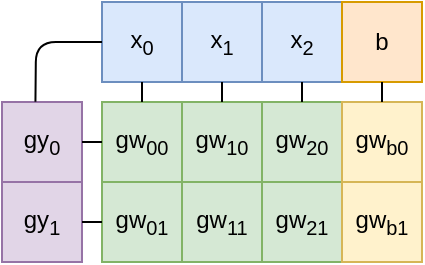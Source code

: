 <mxfile version="12.8.1" type="device"><diagram id="UMXScgQSMYlf2lzcJmPm" name="Page-1"><mxGraphModel dx="1422" dy="764" grid="1" gridSize="10" guides="1" tooltips="1" connect="1" arrows="1" fold="1" page="1" pageScale="1" pageWidth="827" pageHeight="1169" math="0" shadow="0"><root><mxCell id="0"/><mxCell id="1" parent="0"/><mxCell id="4Ah-_bM_cwbZD404Uxb5-3" value="x&lt;sub&gt;0&lt;/sub&gt;" style="rounded=0;whiteSpace=wrap;html=1;fillColor=#dae8fc;strokeColor=#6c8ebf;" parent="1" vertex="1"><mxGeometry x="130" y="80" width="40" height="40" as="geometry"/></mxCell><mxCell id="4Ah-_bM_cwbZD404Uxb5-4" value="x&lt;sub&gt;1&lt;/sub&gt;" style="rounded=0;whiteSpace=wrap;html=1;fillColor=#dae8fc;strokeColor=#6c8ebf;" parent="1" vertex="1"><mxGeometry x="170" y="80" width="40" height="40" as="geometry"/></mxCell><mxCell id="4Ah-_bM_cwbZD404Uxb5-5" value="x&lt;sub&gt;2&lt;/sub&gt;" style="rounded=0;whiteSpace=wrap;html=1;fillColor=#dae8fc;strokeColor=#6c8ebf;" parent="1" vertex="1"><mxGeometry x="210" y="80" width="40" height="40" as="geometry"/></mxCell><mxCell id="4Ah-_bM_cwbZD404Uxb5-7" value="gw&lt;sub&gt;00&lt;/sub&gt;" style="whiteSpace=wrap;html=1;aspect=fixed;fillColor=#d5e8d4;strokeColor=#82b366;" parent="1" vertex="1"><mxGeometry x="130" y="130" width="40" height="40" as="geometry"/></mxCell><mxCell id="4Ah-_bM_cwbZD404Uxb5-8" value="gw&lt;sub&gt;10&lt;/sub&gt;" style="whiteSpace=wrap;html=1;aspect=fixed;fillColor=#d5e8d4;strokeColor=#82b366;" parent="1" vertex="1"><mxGeometry x="170" y="130" width="40" height="40" as="geometry"/></mxCell><mxCell id="4Ah-_bM_cwbZD404Uxb5-9" value="gw&lt;sub&gt;20&lt;/sub&gt;" style="whiteSpace=wrap;html=1;aspect=fixed;fillColor=#d5e8d4;strokeColor=#82b366;" parent="1" vertex="1"><mxGeometry x="210" y="130" width="40" height="40" as="geometry"/></mxCell><mxCell id="4Ah-_bM_cwbZD404Uxb5-11" value="gw&lt;sub&gt;01&lt;/sub&gt;" style="whiteSpace=wrap;html=1;aspect=fixed;fillColor=#d5e8d4;strokeColor=#82b366;" parent="1" vertex="1"><mxGeometry x="130" y="170" width="40" height="40" as="geometry"/></mxCell><mxCell id="4Ah-_bM_cwbZD404Uxb5-12" value="gw&lt;sub&gt;11&lt;/sub&gt;" style="whiteSpace=wrap;html=1;aspect=fixed;fillColor=#d5e8d4;strokeColor=#82b366;" parent="1" vertex="1"><mxGeometry x="170" y="170" width="40" height="40" as="geometry"/></mxCell><mxCell id="4Ah-_bM_cwbZD404Uxb5-13" value="gw&lt;sub&gt;21&lt;/sub&gt;" style="whiteSpace=wrap;html=1;aspect=fixed;fillColor=#d5e8d4;strokeColor=#82b366;" parent="1" vertex="1"><mxGeometry x="210" y="170" width="40" height="40" as="geometry"/></mxCell><mxCell id="4Ah-_bM_cwbZD404Uxb5-22" value="gy&lt;sub&gt;0&lt;/sub&gt;" style="rounded=0;whiteSpace=wrap;html=1;fillColor=#e1d5e7;strokeColor=#9673a6;" parent="1" vertex="1"><mxGeometry x="80" y="130" width="40" height="40" as="geometry"/></mxCell><mxCell id="4Ah-_bM_cwbZD404Uxb5-23" value="gy&lt;sub&gt;1&lt;/sub&gt;" style="rounded=0;whiteSpace=wrap;html=1;fillColor=#e1d5e7;strokeColor=#9673a6;" parent="1" vertex="1"><mxGeometry x="80" y="170" width="40" height="40" as="geometry"/></mxCell><mxCell id="4Ah-_bM_cwbZD404Uxb5-37" value="" style="endArrow=none;html=1;entryX=0;entryY=0.5;entryDx=0;entryDy=0;exitX=1;exitY=0.5;exitDx=0;exitDy=0;" parent="1" source="4Ah-_bM_cwbZD404Uxb5-22" target="4Ah-_bM_cwbZD404Uxb5-7" edge="1"><mxGeometry width="50" height="50" relative="1" as="geometry"><mxPoint x="80" y="280" as="sourcePoint"/><mxPoint x="130" y="230" as="targetPoint"/></mxGeometry></mxCell><mxCell id="4Ah-_bM_cwbZD404Uxb5-38" value="" style="endArrow=none;html=1;entryX=0;entryY=0.5;entryDx=0;entryDy=0;exitX=1;exitY=0.5;exitDx=0;exitDy=0;" parent="1" source="4Ah-_bM_cwbZD404Uxb5-23" target="4Ah-_bM_cwbZD404Uxb5-11" edge="1"><mxGeometry width="50" height="50" relative="1" as="geometry"><mxPoint x="80" y="280" as="sourcePoint"/><mxPoint x="130" y="230" as="targetPoint"/></mxGeometry></mxCell><mxCell id="4Ah-_bM_cwbZD404Uxb5-39" value="" style="endArrow=none;html=1;entryX=0.5;entryY=1;entryDx=0;entryDy=0;exitX=0.5;exitY=0;exitDx=0;exitDy=0;" parent="1" source="4Ah-_bM_cwbZD404Uxb5-7" target="4Ah-_bM_cwbZD404Uxb5-3" edge="1"><mxGeometry width="50" height="50" relative="1" as="geometry"><mxPoint x="80" y="280" as="sourcePoint"/><mxPoint x="130" y="230" as="targetPoint"/></mxGeometry></mxCell><mxCell id="4Ah-_bM_cwbZD404Uxb5-40" value="" style="endArrow=none;html=1;entryX=0.5;entryY=1;entryDx=0;entryDy=0;exitX=0.5;exitY=0;exitDx=0;exitDy=0;" parent="1" source="4Ah-_bM_cwbZD404Uxb5-8" target="4Ah-_bM_cwbZD404Uxb5-4" edge="1"><mxGeometry width="50" height="50" relative="1" as="geometry"><mxPoint x="80" y="280" as="sourcePoint"/><mxPoint x="130" y="230" as="targetPoint"/></mxGeometry></mxCell><mxCell id="4Ah-_bM_cwbZD404Uxb5-41" value="" style="endArrow=none;html=1;entryX=0.5;entryY=1;entryDx=0;entryDy=0;exitX=0.5;exitY=0;exitDx=0;exitDy=0;" parent="1" source="4Ah-_bM_cwbZD404Uxb5-9" target="4Ah-_bM_cwbZD404Uxb5-5" edge="1"><mxGeometry width="50" height="50" relative="1" as="geometry"><mxPoint x="80" y="280" as="sourcePoint"/><mxPoint x="130" y="230" as="targetPoint"/></mxGeometry></mxCell><mxCell id="4Ah-_bM_cwbZD404Uxb5-64" value="" style="endArrow=none;html=1;entryX=0;entryY=0.5;entryDx=0;entryDy=0;exitX=0.418;exitY=-0.004;exitDx=0;exitDy=0;exitPerimeter=0;" parent="1" source="4Ah-_bM_cwbZD404Uxb5-22" target="4Ah-_bM_cwbZD404Uxb5-3" edge="1"><mxGeometry width="50" height="50" relative="1" as="geometry"><mxPoint x="80" y="280" as="sourcePoint"/><mxPoint x="130" y="230" as="targetPoint"/><Array as="points"><mxPoint x="97" y="100"/></Array></mxGeometry></mxCell><mxCell id="4tZpDlAqeY3EnT70_kHQ-1" value="b" style="rounded=0;whiteSpace=wrap;html=1;fillColor=#ffe6cc;strokeColor=#d79b00;" parent="1" vertex="1"><mxGeometry x="250" y="80" width="40" height="40" as="geometry"/></mxCell><mxCell id="4tZpDlAqeY3EnT70_kHQ-2" value="gw&lt;sub&gt;b0&lt;/sub&gt;" style="whiteSpace=wrap;html=1;aspect=fixed;fillColor=#fff2cc;strokeColor=#d6b656;" parent="1" vertex="1"><mxGeometry x="250" y="130" width="40" height="40" as="geometry"/></mxCell><mxCell id="4tZpDlAqeY3EnT70_kHQ-3" value="gw&lt;sub&gt;b1&lt;/sub&gt;" style="whiteSpace=wrap;html=1;aspect=fixed;fillColor=#fff2cc;strokeColor=#d6b656;" parent="1" vertex="1"><mxGeometry x="250" y="170" width="40" height="40" as="geometry"/></mxCell><mxCell id="4tZpDlAqeY3EnT70_kHQ-4" value="" style="endArrow=none;html=1;entryX=0.5;entryY=1;entryDx=0;entryDy=0;exitX=0.5;exitY=0;exitDx=0;exitDy=0;" parent="1" source="4tZpDlAqeY3EnT70_kHQ-2" target="4tZpDlAqeY3EnT70_kHQ-1" edge="1"><mxGeometry width="50" height="50" relative="1" as="geometry"><mxPoint x="120" y="280" as="sourcePoint"/><mxPoint x="170" y="230" as="targetPoint"/></mxGeometry></mxCell></root></mxGraphModel></diagram></mxfile>